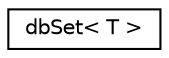 digraph "Graphical Class Hierarchy"
{
 // INTERACTIVE_SVG=YES
 // LATEX_PDF_SIZE
  edge [fontname="Helvetica",fontsize="10",labelfontname="Helvetica",labelfontsize="10"];
  node [fontname="Helvetica",fontsize="10",shape=record];
  rankdir="LR";
  Node0 [label="dbSet\< T \>",height=0.2,width=0.4,color="black", fillcolor="white", style="filled",URL="$classdbSet.html",tooltip=" "];
}
